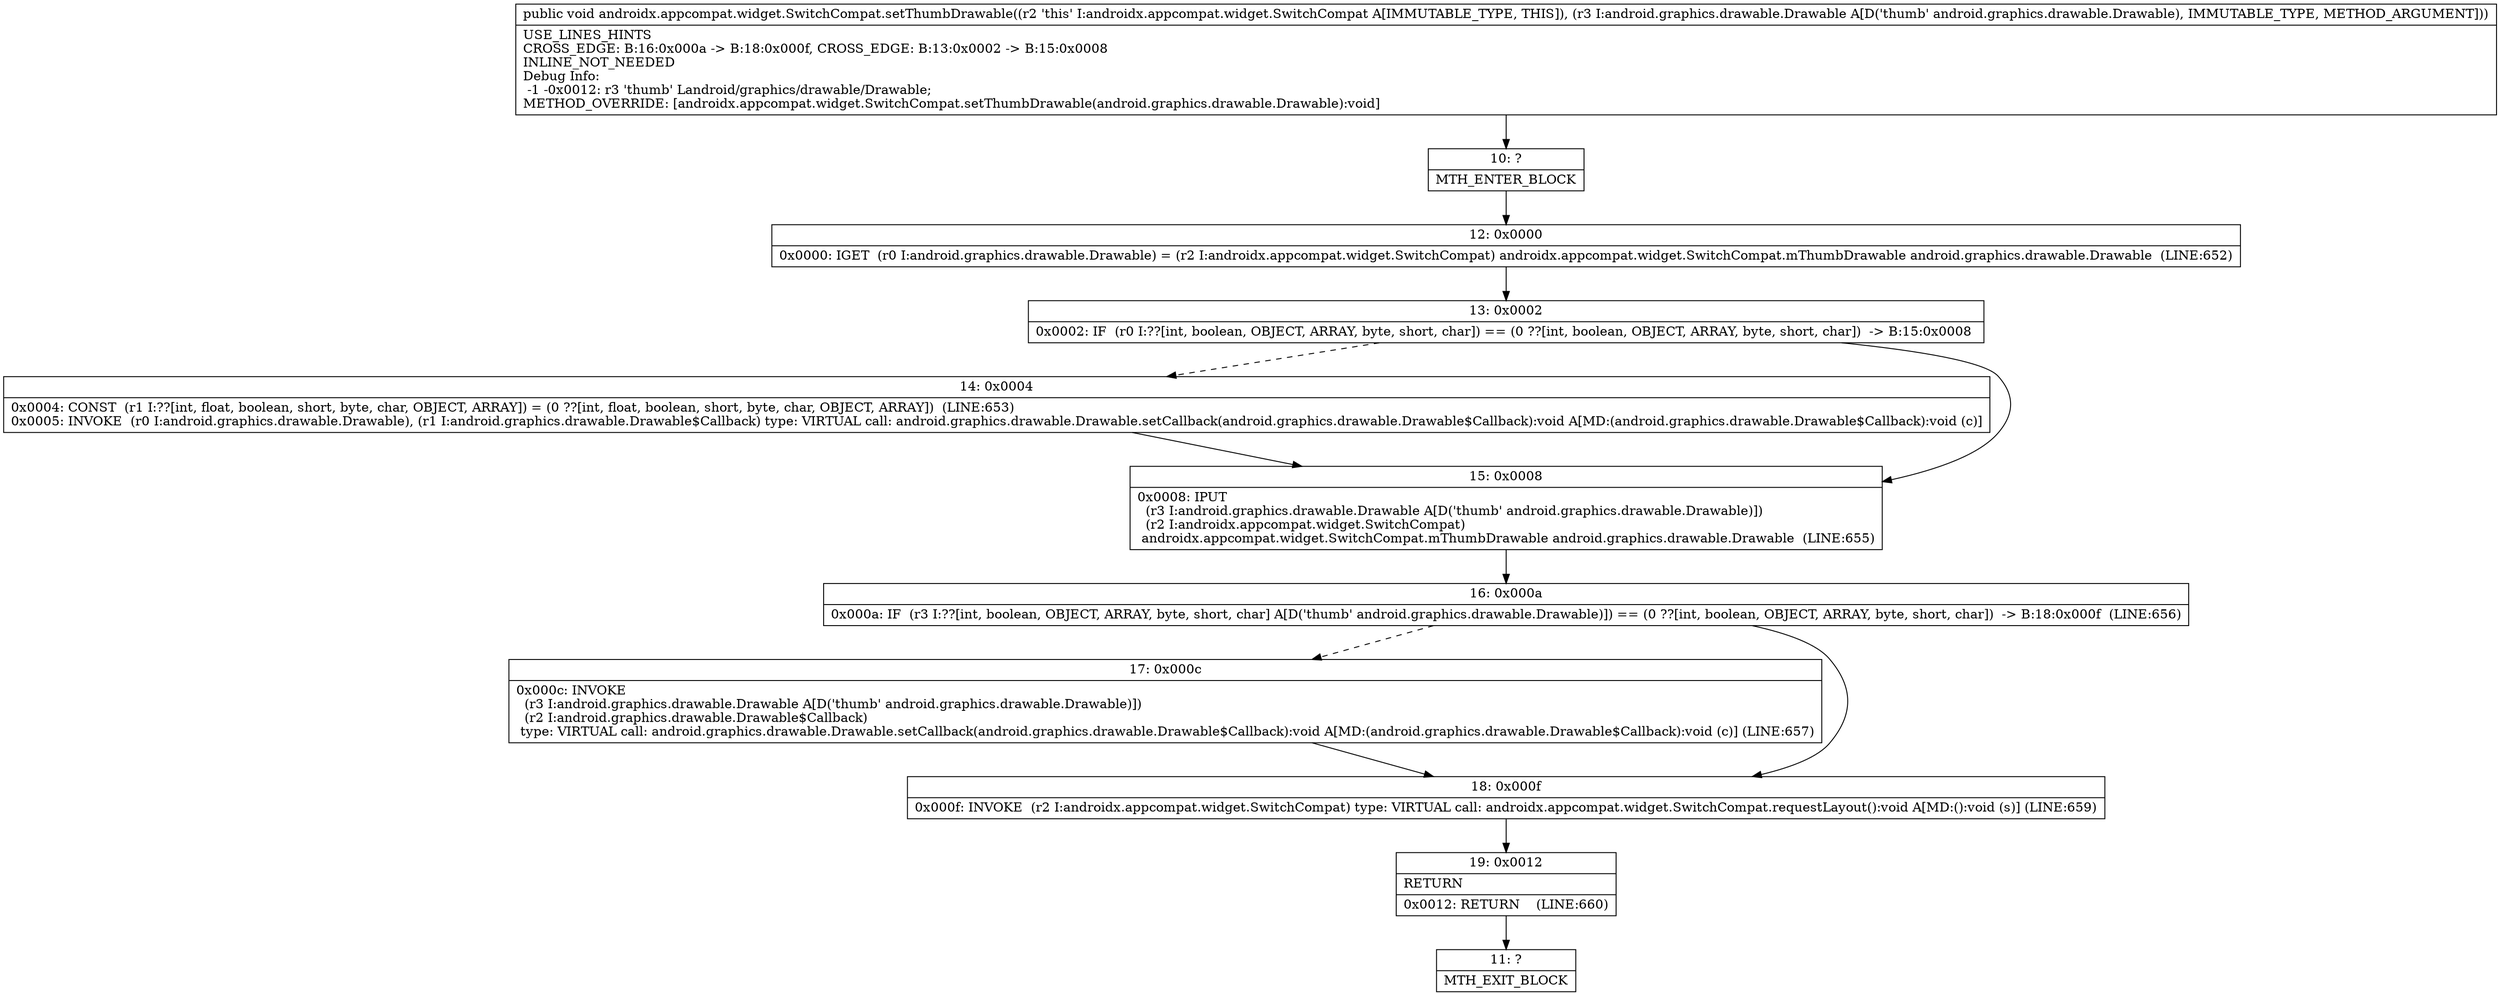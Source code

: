 digraph "CFG forandroidx.appcompat.widget.SwitchCompat.setThumbDrawable(Landroid\/graphics\/drawable\/Drawable;)V" {
Node_10 [shape=record,label="{10\:\ ?|MTH_ENTER_BLOCK\l}"];
Node_12 [shape=record,label="{12\:\ 0x0000|0x0000: IGET  (r0 I:android.graphics.drawable.Drawable) = (r2 I:androidx.appcompat.widget.SwitchCompat) androidx.appcompat.widget.SwitchCompat.mThumbDrawable android.graphics.drawable.Drawable  (LINE:652)\l}"];
Node_13 [shape=record,label="{13\:\ 0x0002|0x0002: IF  (r0 I:??[int, boolean, OBJECT, ARRAY, byte, short, char]) == (0 ??[int, boolean, OBJECT, ARRAY, byte, short, char])  \-\> B:15:0x0008 \l}"];
Node_14 [shape=record,label="{14\:\ 0x0004|0x0004: CONST  (r1 I:??[int, float, boolean, short, byte, char, OBJECT, ARRAY]) = (0 ??[int, float, boolean, short, byte, char, OBJECT, ARRAY])  (LINE:653)\l0x0005: INVOKE  (r0 I:android.graphics.drawable.Drawable), (r1 I:android.graphics.drawable.Drawable$Callback) type: VIRTUAL call: android.graphics.drawable.Drawable.setCallback(android.graphics.drawable.Drawable$Callback):void A[MD:(android.graphics.drawable.Drawable$Callback):void (c)]\l}"];
Node_15 [shape=record,label="{15\:\ 0x0008|0x0008: IPUT  \l  (r3 I:android.graphics.drawable.Drawable A[D('thumb' android.graphics.drawable.Drawable)])\l  (r2 I:androidx.appcompat.widget.SwitchCompat)\l androidx.appcompat.widget.SwitchCompat.mThumbDrawable android.graphics.drawable.Drawable  (LINE:655)\l}"];
Node_16 [shape=record,label="{16\:\ 0x000a|0x000a: IF  (r3 I:??[int, boolean, OBJECT, ARRAY, byte, short, char] A[D('thumb' android.graphics.drawable.Drawable)]) == (0 ??[int, boolean, OBJECT, ARRAY, byte, short, char])  \-\> B:18:0x000f  (LINE:656)\l}"];
Node_17 [shape=record,label="{17\:\ 0x000c|0x000c: INVOKE  \l  (r3 I:android.graphics.drawable.Drawable A[D('thumb' android.graphics.drawable.Drawable)])\l  (r2 I:android.graphics.drawable.Drawable$Callback)\l type: VIRTUAL call: android.graphics.drawable.Drawable.setCallback(android.graphics.drawable.Drawable$Callback):void A[MD:(android.graphics.drawable.Drawable$Callback):void (c)] (LINE:657)\l}"];
Node_18 [shape=record,label="{18\:\ 0x000f|0x000f: INVOKE  (r2 I:androidx.appcompat.widget.SwitchCompat) type: VIRTUAL call: androidx.appcompat.widget.SwitchCompat.requestLayout():void A[MD:():void (s)] (LINE:659)\l}"];
Node_19 [shape=record,label="{19\:\ 0x0012|RETURN\l|0x0012: RETURN    (LINE:660)\l}"];
Node_11 [shape=record,label="{11\:\ ?|MTH_EXIT_BLOCK\l}"];
MethodNode[shape=record,label="{public void androidx.appcompat.widget.SwitchCompat.setThumbDrawable((r2 'this' I:androidx.appcompat.widget.SwitchCompat A[IMMUTABLE_TYPE, THIS]), (r3 I:android.graphics.drawable.Drawable A[D('thumb' android.graphics.drawable.Drawable), IMMUTABLE_TYPE, METHOD_ARGUMENT]))  | USE_LINES_HINTS\lCROSS_EDGE: B:16:0x000a \-\> B:18:0x000f, CROSS_EDGE: B:13:0x0002 \-\> B:15:0x0008\lINLINE_NOT_NEEDED\lDebug Info:\l  \-1 \-0x0012: r3 'thumb' Landroid\/graphics\/drawable\/Drawable;\lMETHOD_OVERRIDE: [androidx.appcompat.widget.SwitchCompat.setThumbDrawable(android.graphics.drawable.Drawable):void]\l}"];
MethodNode -> Node_10;Node_10 -> Node_12;
Node_12 -> Node_13;
Node_13 -> Node_14[style=dashed];
Node_13 -> Node_15;
Node_14 -> Node_15;
Node_15 -> Node_16;
Node_16 -> Node_17[style=dashed];
Node_16 -> Node_18;
Node_17 -> Node_18;
Node_18 -> Node_19;
Node_19 -> Node_11;
}

